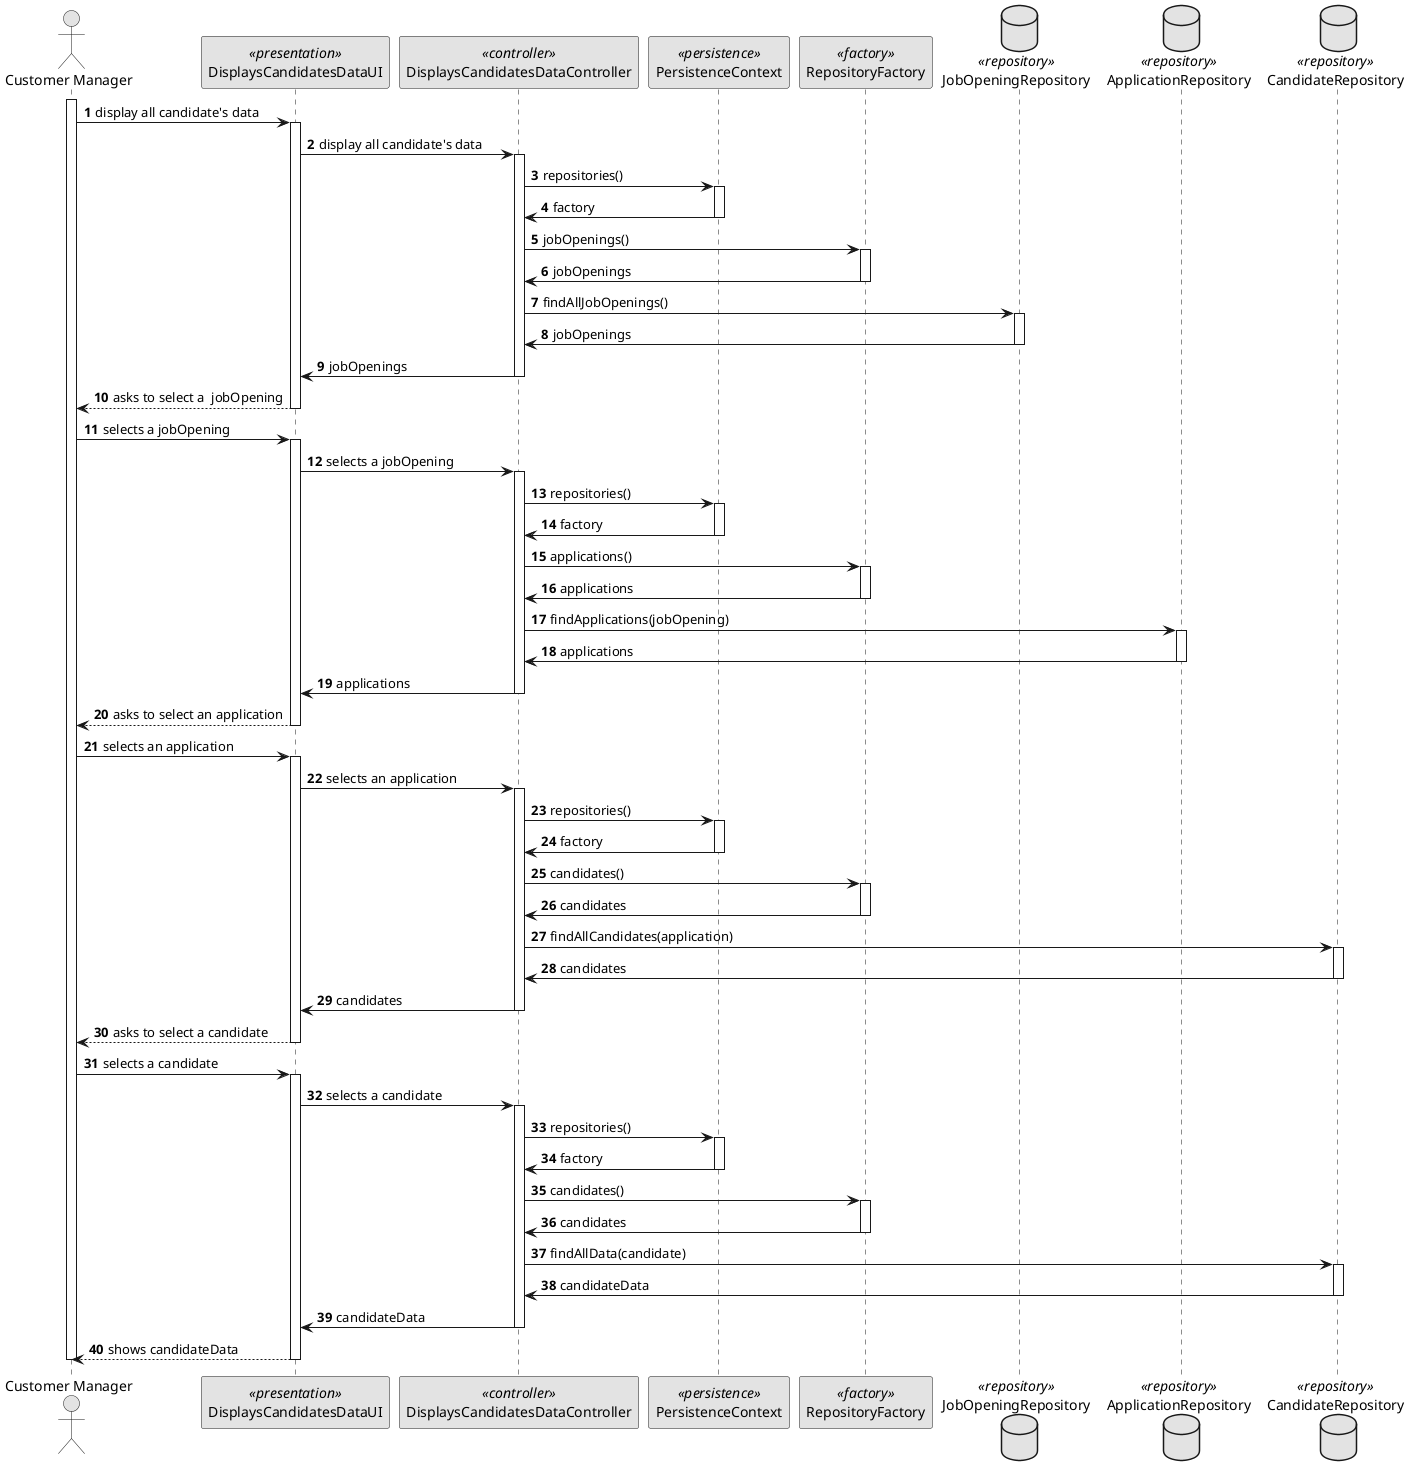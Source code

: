 @startuml
skinparam monochrome true
skinparam packageStyle rectangle
skinparam shadowing false

autonumber

'hide footbox
actor "Customer Manager" as CM
participant DisplaysCandidatesDataUI <<presentation>>
participant DisplaysCandidatesDataController <<controller>>
participant PersistenceContext <<persistence>>
participant RepositoryFactory <<factory>>
database JobOpeningRepository <<repository>>
database ApplicationRepository <<repository>>
database CandidateRepository <<repository>>

activate CM

        CM -> DisplaysCandidatesDataUI : display all candidate's data

        activate DisplaysCandidatesDataUI

        DisplaysCandidatesDataUI -> DisplaysCandidatesDataController : display all candidate's data

        activate DisplaysCandidatesDataController

        DisplaysCandidatesDataController -> PersistenceContext : repositories()

        activate PersistenceContext


        PersistenceContext -> DisplaysCandidatesDataController : factory

        deactivate PersistenceContext


        DisplaysCandidatesDataController -> RepositoryFactory: jobOpenings()

        activate RepositoryFactory


        RepositoryFactory -> DisplaysCandidatesDataController : jobOpenings

        deactivate RepositoryFactory

        DisplaysCandidatesDataController -> JobOpeningRepository : findAllJobOpenings()

        activate JobOpeningRepository

        JobOpeningRepository -> DisplaysCandidatesDataController : jobOpenings

        deactivate JobOpeningRepository

        DisplaysCandidatesDataController -> DisplaysCandidatesDataUI : jobOpenings

        deactivate DisplaysCandidatesDataController

        DisplaysCandidatesDataUI --> CM : asks to select a  jobOpening

        deactivate DisplaysCandidatesDataUI

        CM -> DisplaysCandidatesDataUI : selects a jobOpening

        activate DisplaysCandidatesDataUI

        DisplaysCandidatesDataUI -> DisplaysCandidatesDataController : selects a jobOpening

        activate DisplaysCandidatesDataController


    DisplaysCandidatesDataController -> PersistenceContext : repositories()

           activate PersistenceContext


           PersistenceContext -> DisplaysCandidatesDataController : factory

           deactivate PersistenceContext


           DisplaysCandidatesDataController -> RepositoryFactory: applications()

           activate RepositoryFactory


           RepositoryFactory -> DisplaysCandidatesDataController : applications

           deactivate RepositoryFactory

           DisplaysCandidatesDataController -> ApplicationRepository : findApplications(jobOpening)

           activate ApplicationRepository

           ApplicationRepository -> DisplaysCandidatesDataController : applications

           deactivate ApplicationRepository

           DisplaysCandidatesDataController -> DisplaysCandidatesDataUI : applications

           deactivate DisplaysCandidatesDataController

        DisplaysCandidatesDataUI --> CM : asks to select an application

        deactivate DisplaysCandidatesDataUI

        CM -> DisplaysCandidatesDataUI : selects an application

        activate DisplaysCandidatesDataUI

        DisplaysCandidatesDataUI -> DisplaysCandidatesDataController : selects an application

        activate DisplaysCandidatesDataController

         DisplaysCandidatesDataController -> PersistenceContext : repositories()

                   activate PersistenceContext


                   PersistenceContext -> DisplaysCandidatesDataController : factory

                   deactivate PersistenceContext


                   DisplaysCandidatesDataController -> RepositoryFactory:candidates()

                   activate RepositoryFactory


                   RepositoryFactory -> DisplaysCandidatesDataController : candidates

                   deactivate RepositoryFactory

                   DisplaysCandidatesDataController -> CandidateRepository : findAllCandidates(application)

                   activate CandidateRepository

                   CandidateRepository -> DisplaysCandidatesDataController : candidates

                   deactivate CandidateRepository

                   DisplaysCandidatesDataController -> DisplaysCandidatesDataUI : candidates


                   deactivate DisplaysCandidatesDataController

        DisplaysCandidatesDataUI --> CM :  asks to select a candidate

deactivate DisplaysCandidatesDataUI


       CM -> DisplaysCandidatesDataUI : selects a candidate

       activate DisplaysCandidatesDataUI

       DisplaysCandidatesDataUI -> DisplaysCandidatesDataController : selects a candidate

       activate DisplaysCandidatesDataController

       DisplaysCandidatesDataController -> PersistenceContext : repositories()

                          activate PersistenceContext


                          PersistenceContext -> DisplaysCandidatesDataController : factory

                          deactivate PersistenceContext


                          DisplaysCandidatesDataController -> RepositoryFactory:candidates()

                          activate RepositoryFactory


                          RepositoryFactory -> DisplaysCandidatesDataController : candidates

                          deactivate RepositoryFactory

                          DisplaysCandidatesDataController -> CandidateRepository : findAllData(candidate)

                          activate CandidateRepository

                          CandidateRepository -> DisplaysCandidatesDataController : candidateData

                          deactivate CandidateRepository

       DisplaysCandidatesDataController -> DisplaysCandidatesDataUI : candidateData

       deactivate DisplaysCandidatesDataController

       DisplaysCandidatesDataUI --> CM : shows candidateData

       deactivate DisplaysCandidatesDataUI






deactivate CM

@enduml